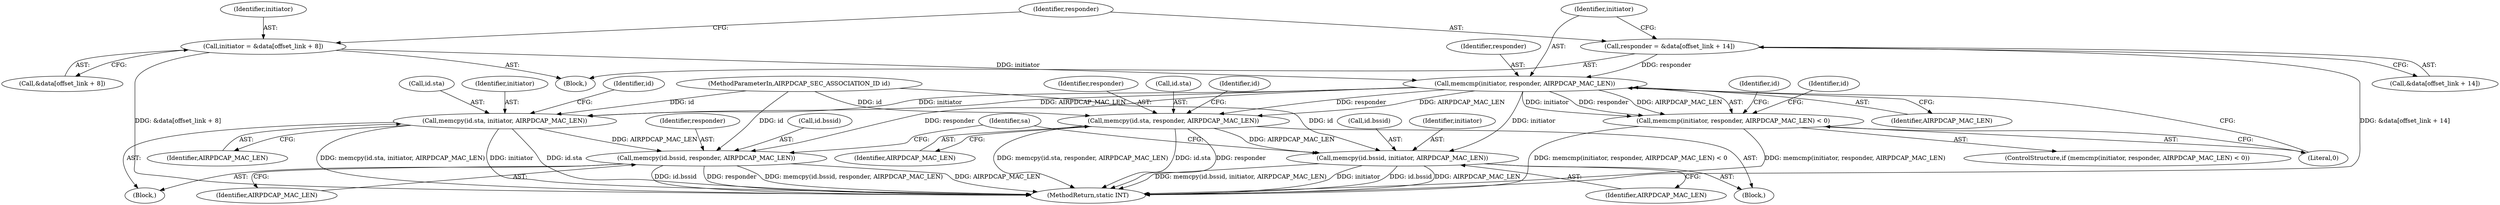 digraph "0_wireshark_9b0b20b8d5f8c9f7839d58ff6c5900f7e19283b4@API" {
"1000667" [label="(Call,memcmp(initiator, responder, AIRPDCAP_MAC_LEN))"];
"1000649" [label="(Call,initiator = &data[offset_link + 8])"];
"1000657" [label="(Call,responder = &data[offset_link + 14])"];
"1000666" [label="(Call,memcmp(initiator, responder, AIRPDCAP_MAC_LEN) < 0)"];
"1000673" [label="(Call,memcpy(id.sta, initiator, AIRPDCAP_MAC_LEN))"];
"1000679" [label="(Call,memcpy(id.bssid, responder, AIRPDCAP_MAC_LEN))"];
"1000687" [label="(Call,memcpy(id.sta, responder, AIRPDCAP_MAC_LEN))"];
"1000693" [label="(Call,memcpy(id.bssid, initiator, AIRPDCAP_MAC_LEN))"];
"1000659" [label="(Call,&data[offset_link + 14])"];
"1000678" [label="(Identifier,AIRPDCAP_MAC_LEN)"];
"1000697" [label="(Identifier,initiator)"];
"1000687" [label="(Call,memcpy(id.sta, responder, AIRPDCAP_MAC_LEN))"];
"1000677" [label="(Identifier,initiator)"];
"1000651" [label="(Call,&data[offset_link + 8])"];
"1000668" [label="(Identifier,initiator)"];
"1000698" [label="(Identifier,AIRPDCAP_MAC_LEN)"];
"1000151" [label="(MethodParameterIn,AIRPDCAP_SEC_ASSOCIATION_ID id)"];
"1000679" [label="(Call,memcpy(id.bssid, responder, AIRPDCAP_MAC_LEN))"];
"1000649" [label="(Call,initiator = &data[offset_link + 8])"];
"1000673" [label="(Call,memcpy(id.sta, initiator, AIRPDCAP_MAC_LEN))"];
"1000669" [label="(Identifier,responder)"];
"1000700" [label="(Identifier,sa)"];
"1000478" [label="(Block,)"];
"1000691" [label="(Identifier,responder)"];
"1000675" [label="(Identifier,id)"];
"1000692" [label="(Identifier,AIRPDCAP_MAC_LEN)"];
"1000688" [label="(Call,id.sta)"];
"1000650" [label="(Identifier,initiator)"];
"1000695" [label="(Identifier,id)"];
"1000684" [label="(Identifier,AIRPDCAP_MAC_LEN)"];
"1000689" [label="(Identifier,id)"];
"1000666" [label="(Call,memcmp(initiator, responder, AIRPDCAP_MAC_LEN) < 0)"];
"1000670" [label="(Identifier,AIRPDCAP_MAC_LEN)"];
"1000680" [label="(Call,id.bssid)"];
"1000672" [label="(Block,)"];
"1000658" [label="(Identifier,responder)"];
"1000665" [label="(ControlStructure,if (memcmp(initiator, responder, AIRPDCAP_MAC_LEN) < 0))"];
"1000667" [label="(Call,memcmp(initiator, responder, AIRPDCAP_MAC_LEN))"];
"1000686" [label="(Block,)"];
"1000681" [label="(Identifier,id)"];
"1000683" [label="(Identifier,responder)"];
"1000671" [label="(Literal,0)"];
"1000674" [label="(Call,id.sta)"];
"1000657" [label="(Call,responder = &data[offset_link + 14])"];
"1000693" [label="(Call,memcpy(id.bssid, initiator, AIRPDCAP_MAC_LEN))"];
"1000784" [label="(MethodReturn,static INT)"];
"1000694" [label="(Call,id.bssid)"];
"1000667" -> "1000666"  [label="AST: "];
"1000667" -> "1000670"  [label="CFG: "];
"1000668" -> "1000667"  [label="AST: "];
"1000669" -> "1000667"  [label="AST: "];
"1000670" -> "1000667"  [label="AST: "];
"1000671" -> "1000667"  [label="CFG: "];
"1000667" -> "1000666"  [label="DDG: initiator"];
"1000667" -> "1000666"  [label="DDG: responder"];
"1000667" -> "1000666"  [label="DDG: AIRPDCAP_MAC_LEN"];
"1000649" -> "1000667"  [label="DDG: initiator"];
"1000657" -> "1000667"  [label="DDG: responder"];
"1000667" -> "1000673"  [label="DDG: initiator"];
"1000667" -> "1000673"  [label="DDG: AIRPDCAP_MAC_LEN"];
"1000667" -> "1000679"  [label="DDG: responder"];
"1000667" -> "1000687"  [label="DDG: responder"];
"1000667" -> "1000687"  [label="DDG: AIRPDCAP_MAC_LEN"];
"1000667" -> "1000693"  [label="DDG: initiator"];
"1000649" -> "1000478"  [label="AST: "];
"1000649" -> "1000651"  [label="CFG: "];
"1000650" -> "1000649"  [label="AST: "];
"1000651" -> "1000649"  [label="AST: "];
"1000658" -> "1000649"  [label="CFG: "];
"1000649" -> "1000784"  [label="DDG: &data[offset_link + 8]"];
"1000657" -> "1000478"  [label="AST: "];
"1000657" -> "1000659"  [label="CFG: "];
"1000658" -> "1000657"  [label="AST: "];
"1000659" -> "1000657"  [label="AST: "];
"1000668" -> "1000657"  [label="CFG: "];
"1000657" -> "1000784"  [label="DDG: &data[offset_link + 14]"];
"1000666" -> "1000665"  [label="AST: "];
"1000666" -> "1000671"  [label="CFG: "];
"1000671" -> "1000666"  [label="AST: "];
"1000675" -> "1000666"  [label="CFG: "];
"1000689" -> "1000666"  [label="CFG: "];
"1000666" -> "1000784"  [label="DDG: memcmp(initiator, responder, AIRPDCAP_MAC_LEN) < 0"];
"1000666" -> "1000784"  [label="DDG: memcmp(initiator, responder, AIRPDCAP_MAC_LEN)"];
"1000673" -> "1000672"  [label="AST: "];
"1000673" -> "1000678"  [label="CFG: "];
"1000674" -> "1000673"  [label="AST: "];
"1000677" -> "1000673"  [label="AST: "];
"1000678" -> "1000673"  [label="AST: "];
"1000681" -> "1000673"  [label="CFG: "];
"1000673" -> "1000784"  [label="DDG: initiator"];
"1000673" -> "1000784"  [label="DDG: id.sta"];
"1000673" -> "1000784"  [label="DDG: memcpy(id.sta, initiator, AIRPDCAP_MAC_LEN)"];
"1000151" -> "1000673"  [label="DDG: id"];
"1000673" -> "1000679"  [label="DDG: AIRPDCAP_MAC_LEN"];
"1000679" -> "1000672"  [label="AST: "];
"1000679" -> "1000684"  [label="CFG: "];
"1000680" -> "1000679"  [label="AST: "];
"1000683" -> "1000679"  [label="AST: "];
"1000684" -> "1000679"  [label="AST: "];
"1000700" -> "1000679"  [label="CFG: "];
"1000679" -> "1000784"  [label="DDG: AIRPDCAP_MAC_LEN"];
"1000679" -> "1000784"  [label="DDG: id.bssid"];
"1000679" -> "1000784"  [label="DDG: responder"];
"1000679" -> "1000784"  [label="DDG: memcpy(id.bssid, responder, AIRPDCAP_MAC_LEN)"];
"1000151" -> "1000679"  [label="DDG: id"];
"1000687" -> "1000686"  [label="AST: "];
"1000687" -> "1000692"  [label="CFG: "];
"1000688" -> "1000687"  [label="AST: "];
"1000691" -> "1000687"  [label="AST: "];
"1000692" -> "1000687"  [label="AST: "];
"1000695" -> "1000687"  [label="CFG: "];
"1000687" -> "1000784"  [label="DDG: memcpy(id.sta, responder, AIRPDCAP_MAC_LEN)"];
"1000687" -> "1000784"  [label="DDG: id.sta"];
"1000687" -> "1000784"  [label="DDG: responder"];
"1000151" -> "1000687"  [label="DDG: id"];
"1000687" -> "1000693"  [label="DDG: AIRPDCAP_MAC_LEN"];
"1000693" -> "1000686"  [label="AST: "];
"1000693" -> "1000698"  [label="CFG: "];
"1000694" -> "1000693"  [label="AST: "];
"1000697" -> "1000693"  [label="AST: "];
"1000698" -> "1000693"  [label="AST: "];
"1000700" -> "1000693"  [label="CFG: "];
"1000693" -> "1000784"  [label="DDG: memcpy(id.bssid, initiator, AIRPDCAP_MAC_LEN)"];
"1000693" -> "1000784"  [label="DDG: initiator"];
"1000693" -> "1000784"  [label="DDG: id.bssid"];
"1000693" -> "1000784"  [label="DDG: AIRPDCAP_MAC_LEN"];
"1000151" -> "1000693"  [label="DDG: id"];
}
